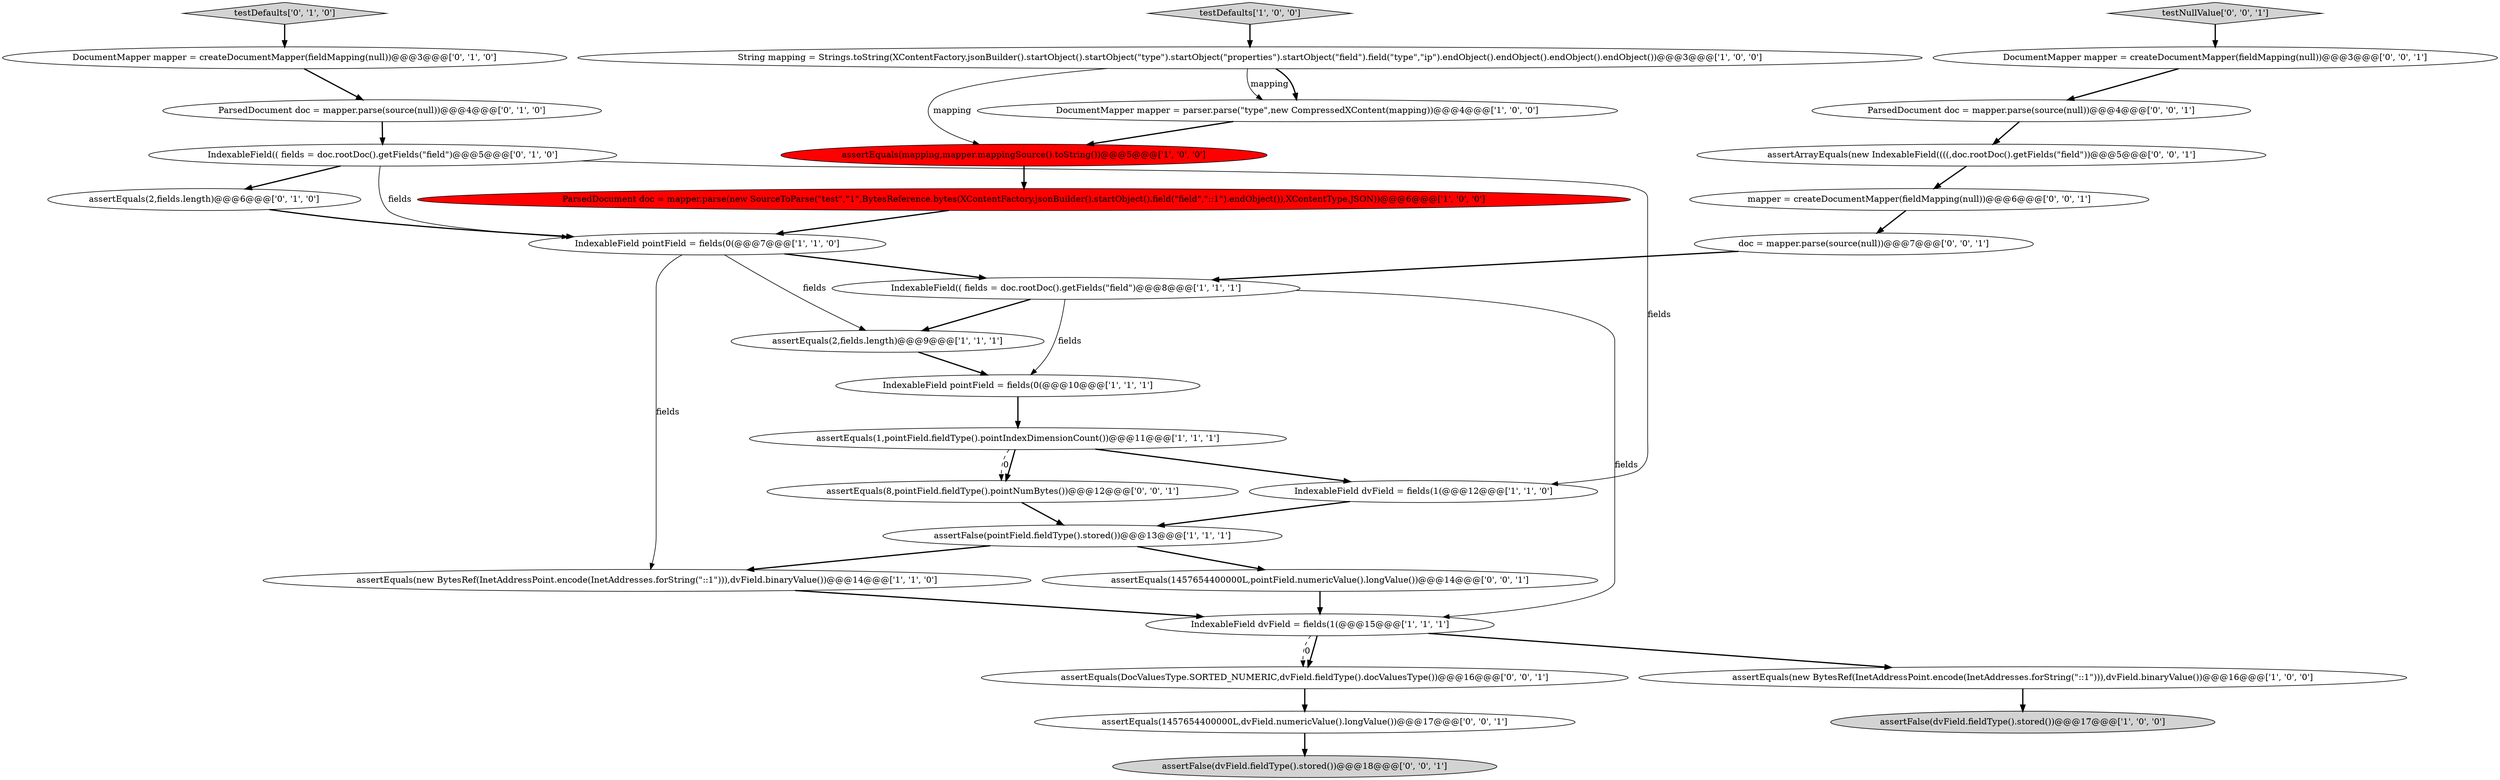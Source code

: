 digraph {
18 [style = filled, label = "IndexableField(( fields = doc.rootDoc().getFields(\"field\")@@@5@@@['0', '1', '0']", fillcolor = white, shape = ellipse image = "AAA0AAABBB2BBB"];
4 [style = filled, label = "DocumentMapper mapper = parser.parse(\"type\",new CompressedXContent(mapping))@@@4@@@['1', '0', '0']", fillcolor = white, shape = ellipse image = "AAA0AAABBB1BBB"];
20 [style = filled, label = "testDefaults['0', '1', '0']", fillcolor = lightgray, shape = diamond image = "AAA0AAABBB2BBB"];
28 [style = filled, label = "DocumentMapper mapper = createDocumentMapper(fieldMapping(null))@@@3@@@['0', '0', '1']", fillcolor = white, shape = ellipse image = "AAA0AAABBB3BBB"];
9 [style = filled, label = "assertFalse(dvField.fieldType().stored())@@@17@@@['1', '0', '0']", fillcolor = lightgray, shape = ellipse image = "AAA0AAABBB1BBB"];
23 [style = filled, label = "mapper = createDocumentMapper(fieldMapping(null))@@@6@@@['0', '0', '1']", fillcolor = white, shape = ellipse image = "AAA0AAABBB3BBB"];
10 [style = filled, label = "IndexableField dvField = fields(1(@@@12@@@['1', '1', '0']", fillcolor = white, shape = ellipse image = "AAA0AAABBB1BBB"];
21 [style = filled, label = "assertArrayEquals(new IndexableField((((,doc.rootDoc().getFields(\"field\"))@@@5@@@['0', '0', '1']", fillcolor = white, shape = ellipse image = "AAA0AAABBB3BBB"];
2 [style = filled, label = "IndexableField pointField = fields(0(@@@10@@@['1', '1', '1']", fillcolor = white, shape = ellipse image = "AAA0AAABBB1BBB"];
30 [style = filled, label = "assertEquals(8,pointField.fieldType().pointNumBytes())@@@12@@@['0', '0', '1']", fillcolor = white, shape = ellipse image = "AAA0AAABBB3BBB"];
31 [style = filled, label = "assertEquals(1457654400000L,dvField.numericValue().longValue())@@@17@@@['0', '0', '1']", fillcolor = white, shape = ellipse image = "AAA0AAABBB3BBB"];
27 [style = filled, label = "doc = mapper.parse(source(null))@@@7@@@['0', '0', '1']", fillcolor = white, shape = ellipse image = "AAA0AAABBB3BBB"];
3 [style = filled, label = "assertFalse(pointField.fieldType().stored())@@@13@@@['1', '1', '1']", fillcolor = white, shape = ellipse image = "AAA0AAABBB1BBB"];
22 [style = filled, label = "ParsedDocument doc = mapper.parse(source(null))@@@4@@@['0', '0', '1']", fillcolor = white, shape = ellipse image = "AAA0AAABBB3BBB"];
25 [style = filled, label = "assertEquals(DocValuesType.SORTED_NUMERIC,dvField.fieldType().docValuesType())@@@16@@@['0', '0', '1']", fillcolor = white, shape = ellipse image = "AAA0AAABBB3BBB"];
12 [style = filled, label = "assertEquals(2,fields.length)@@@9@@@['1', '1', '1']", fillcolor = white, shape = ellipse image = "AAA0AAABBB1BBB"];
15 [style = filled, label = "assertEquals(1,pointField.fieldType().pointIndexDimensionCount())@@@11@@@['1', '1', '1']", fillcolor = white, shape = ellipse image = "AAA0AAABBB1BBB"];
1 [style = filled, label = "assertEquals(new BytesRef(InetAddressPoint.encode(InetAddresses.forString(\"::1\"))),dvField.binaryValue())@@@14@@@['1', '1', '0']", fillcolor = white, shape = ellipse image = "AAA0AAABBB1BBB"];
5 [style = filled, label = "String mapping = Strings.toString(XContentFactory.jsonBuilder().startObject().startObject(\"type\").startObject(\"properties\").startObject(\"field\").field(\"type\",\"ip\").endObject().endObject().endObject().endObject())@@@3@@@['1', '0', '0']", fillcolor = white, shape = ellipse image = "AAA0AAABBB1BBB"];
24 [style = filled, label = "testNullValue['0', '0', '1']", fillcolor = lightgray, shape = diamond image = "AAA0AAABBB3BBB"];
29 [style = filled, label = "assertEquals(1457654400000L,pointField.numericValue().longValue())@@@14@@@['0', '0', '1']", fillcolor = white, shape = ellipse image = "AAA0AAABBB3BBB"];
8 [style = filled, label = "IndexableField pointField = fields(0(@@@7@@@['1', '1', '0']", fillcolor = white, shape = ellipse image = "AAA0AAABBB1BBB"];
26 [style = filled, label = "assertFalse(dvField.fieldType().stored())@@@18@@@['0', '0', '1']", fillcolor = lightgray, shape = ellipse image = "AAA0AAABBB3BBB"];
7 [style = filled, label = "assertEquals(mapping,mapper.mappingSource().toString())@@@5@@@['1', '0', '0']", fillcolor = red, shape = ellipse image = "AAA1AAABBB1BBB"];
13 [style = filled, label = "IndexableField dvField = fields(1(@@@15@@@['1', '1', '1']", fillcolor = white, shape = ellipse image = "AAA0AAABBB1BBB"];
17 [style = filled, label = "DocumentMapper mapper = createDocumentMapper(fieldMapping(null))@@@3@@@['0', '1', '0']", fillcolor = white, shape = ellipse image = "AAA0AAABBB2BBB"];
19 [style = filled, label = "assertEquals(2,fields.length)@@@6@@@['0', '1', '0']", fillcolor = white, shape = ellipse image = "AAA0AAABBB2BBB"];
11 [style = filled, label = "testDefaults['1', '0', '0']", fillcolor = lightgray, shape = diamond image = "AAA0AAABBB1BBB"];
14 [style = filled, label = "IndexableField(( fields = doc.rootDoc().getFields(\"field\")@@@8@@@['1', '1', '1']", fillcolor = white, shape = ellipse image = "AAA0AAABBB1BBB"];
16 [style = filled, label = "ParsedDocument doc = mapper.parse(source(null))@@@4@@@['0', '1', '0']", fillcolor = white, shape = ellipse image = "AAA0AAABBB2BBB"];
6 [style = filled, label = "ParsedDocument doc = mapper.parse(new SourceToParse(\"test\",\"1\",BytesReference.bytes(XContentFactory.jsonBuilder().startObject().field(\"field\",\"::1\").endObject()),XContentType.JSON))@@@6@@@['1', '0', '0']", fillcolor = red, shape = ellipse image = "AAA1AAABBB1BBB"];
0 [style = filled, label = "assertEquals(new BytesRef(InetAddressPoint.encode(InetAddresses.forString(\"::1\"))),dvField.binaryValue())@@@16@@@['1', '0', '0']", fillcolor = white, shape = ellipse image = "AAA0AAABBB1BBB"];
13->25 [style = bold, label=""];
24->28 [style = bold, label=""];
18->10 [style = solid, label="fields"];
15->10 [style = bold, label=""];
0->9 [style = bold, label=""];
16->18 [style = bold, label=""];
20->17 [style = bold, label=""];
3->1 [style = bold, label=""];
23->27 [style = bold, label=""];
27->14 [style = bold, label=""];
5->4 [style = solid, label="mapping"];
18->19 [style = bold, label=""];
5->7 [style = solid, label="mapping"];
8->14 [style = bold, label=""];
14->2 [style = solid, label="fields"];
10->3 [style = bold, label=""];
22->21 [style = bold, label=""];
15->30 [style = dashed, label="0"];
15->30 [style = bold, label=""];
13->25 [style = dashed, label="0"];
1->13 [style = bold, label=""];
4->7 [style = bold, label=""];
19->8 [style = bold, label=""];
25->31 [style = bold, label=""];
11->5 [style = bold, label=""];
12->2 [style = bold, label=""];
31->26 [style = bold, label=""];
30->3 [style = bold, label=""];
14->13 [style = solid, label="fields"];
14->12 [style = bold, label=""];
5->4 [style = bold, label=""];
6->8 [style = bold, label=""];
2->15 [style = bold, label=""];
8->12 [style = solid, label="fields"];
7->6 [style = bold, label=""];
18->8 [style = solid, label="fields"];
8->1 [style = solid, label="fields"];
3->29 [style = bold, label=""];
28->22 [style = bold, label=""];
17->16 [style = bold, label=""];
13->0 [style = bold, label=""];
21->23 [style = bold, label=""];
29->13 [style = bold, label=""];
}
